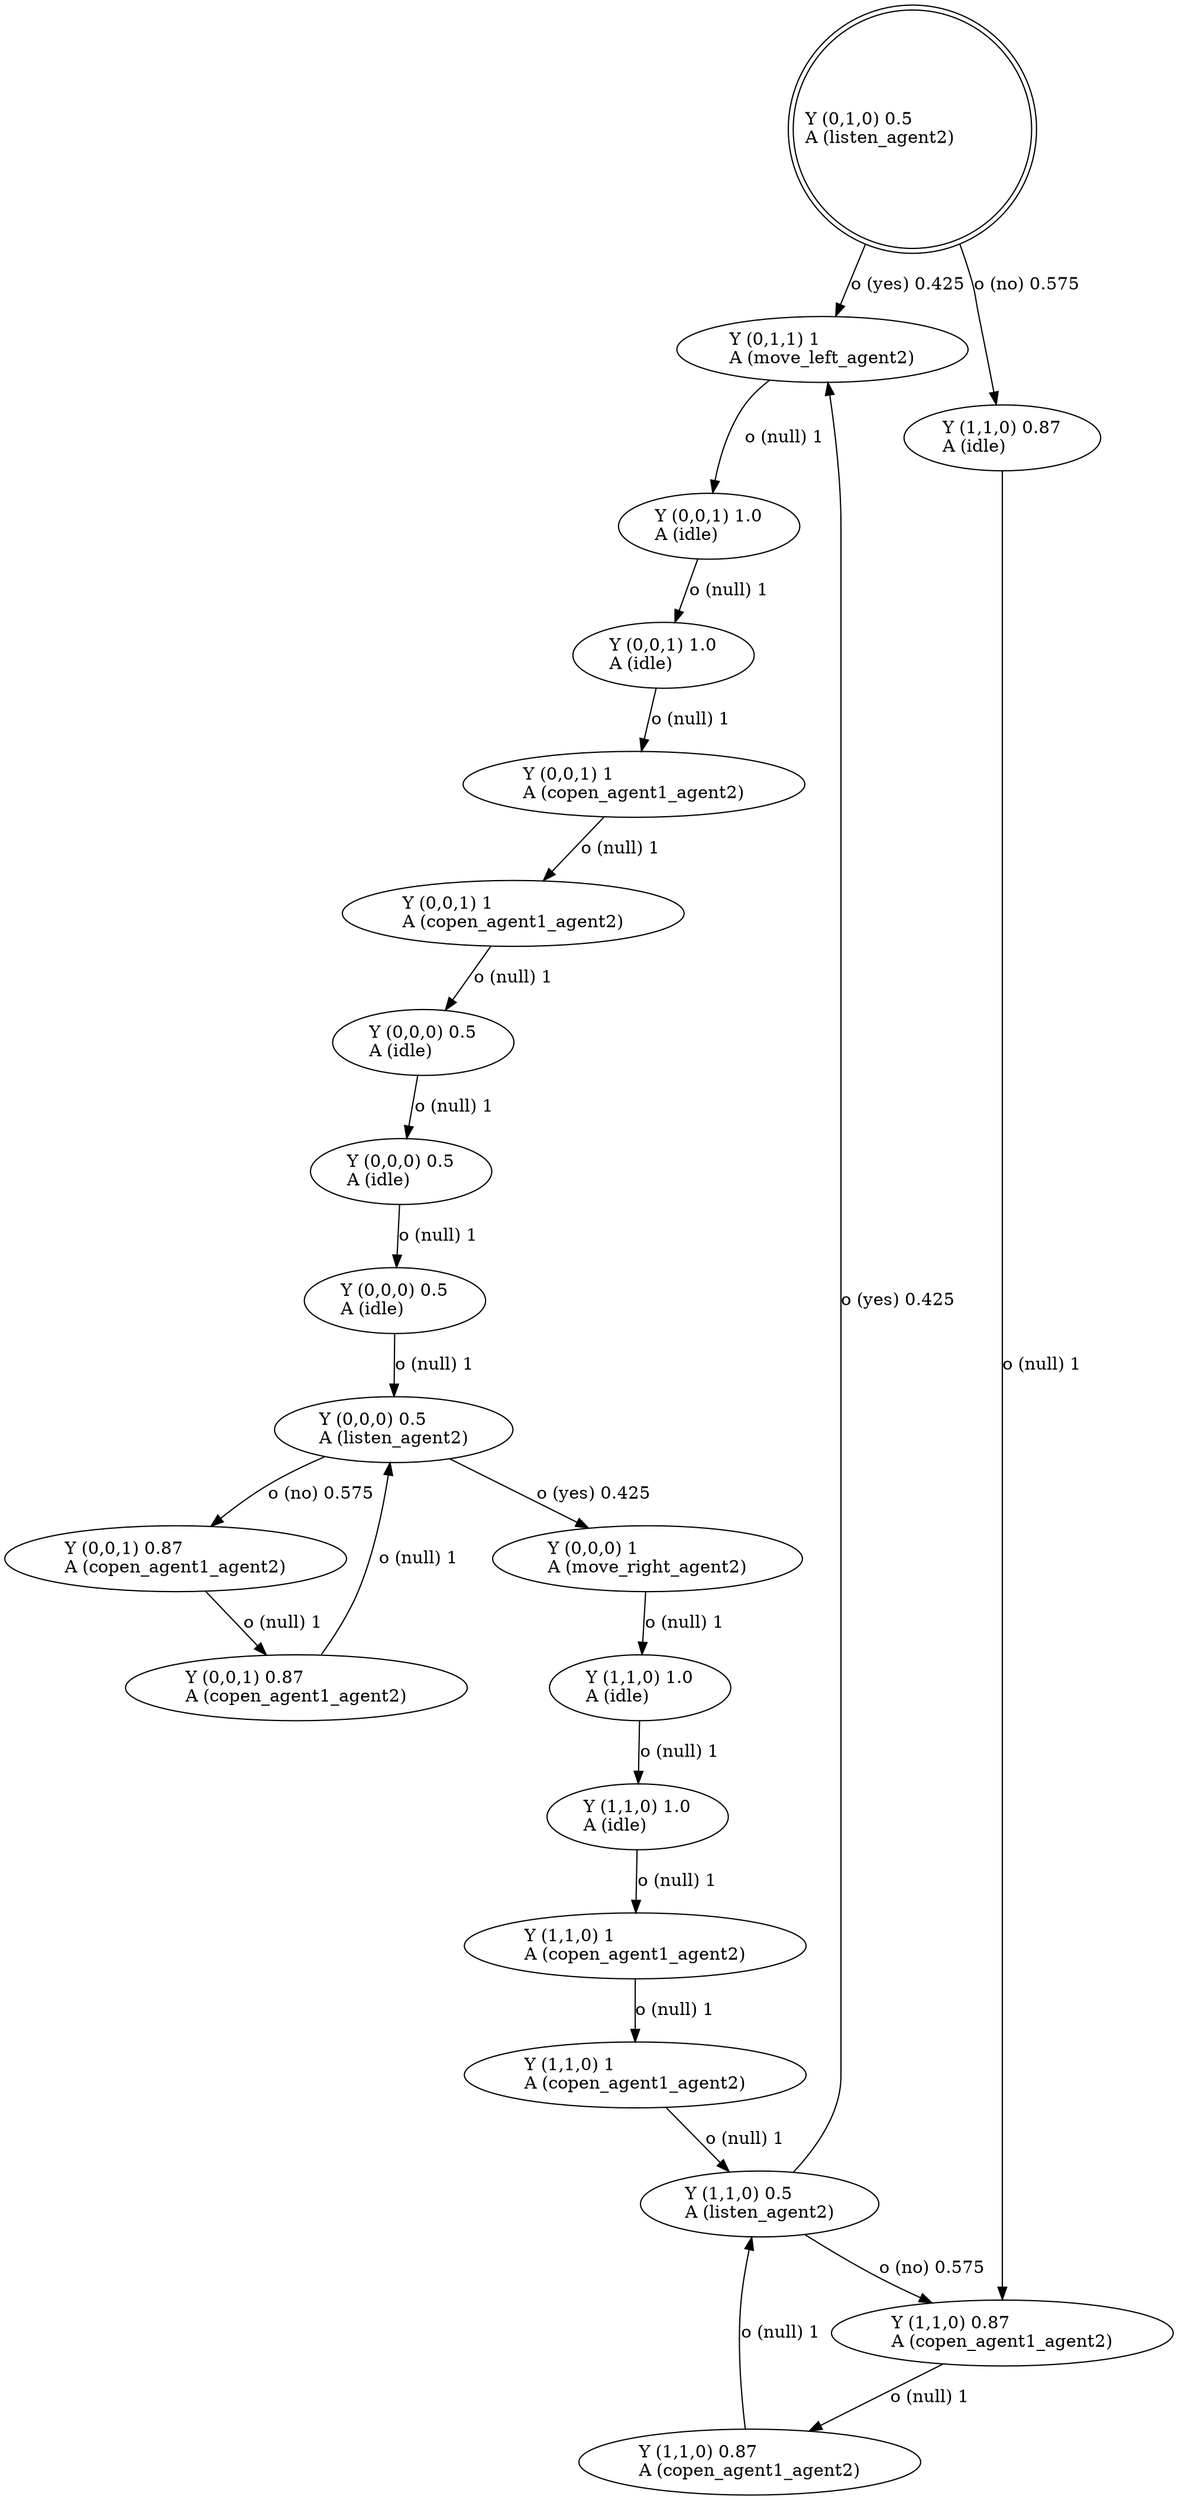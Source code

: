 digraph "G" {
root [label="Y (0,1,0) 0.5\lA (listen_agent2)\l", labeljust="l", shape=doublecircle];
x0row3 [label="Y (0,0,0) 0.5\lA (listen_agent2)\l"];
x0row14 [label="Y (1,1,0) 0.87\lA (copen_agent1_agent2)\l"];
x0row4 [label="Y (1,1,0) 0.5\lA (listen_agent2)\l"];
x0row1 [label="Y (0,1,1) 1\lA (move_left_agent2)\l"];
x0row13 [label="Y (1,1,0) 1\lA (copen_agent1_agent2)\l"];
x0row5 [label="Y (0,0,1) 1\lA (copen_agent1_agent2)\l"];
x0row8 [label="Y (0,0,0) 1\lA (move_right_agent2)\l"];
x0row9 [label="Y (0,0,1) 0.87\lA (copen_agent1_agent2)\l"];
x0row14_noop_0 [label="Y (1,1,0) 0.87\lA (idle)\l"];
x0row5_noop_0 [label="Y (0,0,1) 1.0\lA (idle)\l"];
x0row5_noop_1 [label="Y (0,0,1) 1.0\lA (idle)\l"];
x0row3_noop_0 [label="Y (0,0,0) 0.5\lA (idle)\l"];
x0row3_noop_1 [label="Y (0,0,0) 0.5\lA (idle)\l"];
x0row3_noop_2 [label="Y (0,0,0) 0.5\lA (idle)\l"];
x0row13_noop_0 [label="Y (1,1,0) 1.0\lA (idle)\l"];
x0row13_noop_1 [label="Y (1,1,0) 1.0\lA (idle)\l"];
x0row14_repeat_1 [label="Y (1,1,0) 0.87\lA (copen_agent1_agent2)\l"];
x0row13_repeat_1 [label="Y (1,1,0) 1\lA (copen_agent1_agent2)\l"];
x0row5_repeat_1 [label="Y (0,0,1) 1\lA (copen_agent1_agent2)\l"];
x0row9_repeat_1 [label="Y (0,0,1) 0.87\lA (copen_agent1_agent2)\l"];
root -> x0row1  [key=0, label="o (yes) 0.425\l"];
root -> x0row14_noop_0  [key=0, label="o (no) 0.575\l"];
x0row3 -> x0row8  [key=0, label="o (yes) 0.425\l"];
x0row3 -> x0row9  [key=0, label="o (no) 0.575\l"];
x0row14 -> x0row14_repeat_1  [key=0, label="o (null) 1\l"];
x0row4 -> x0row14  [key=0, label="o (no) 0.575\l"];
x0row4 -> x0row1  [key=0, label="o (yes) 0.425\l"];
x0row1 -> x0row5_noop_0  [key=0, label="o (null) 1\l"];
x0row13 -> x0row13_repeat_1  [key=0, label="o (null) 1\l"];
x0row5 -> x0row5_repeat_1  [key=0, label="o (null) 1\l"];
x0row8 -> x0row13_noop_0  [key=0, label="o (null) 1\l"];
x0row9 -> x0row9_repeat_1  [key=0, label="o (null) 1\l"];
x0row14_noop_0 -> x0row14  [key=0, label="o (null) 1\l"];
x0row5_noop_0 -> x0row5_noop_1  [key=0, label="o (null) 1\l"];
x0row5_noop_1 -> x0row5  [key=0, label="o (null) 1\l"];
x0row3_noop_0 -> x0row3_noop_1  [key=0, label="o (null) 1\l"];
x0row3_noop_1 -> x0row3_noop_2  [key=0, label="o (null) 1\l"];
x0row3_noop_2 -> x0row3  [key=0, label="o (null) 1\l"];
x0row13_noop_0 -> x0row13_noop_1  [key=0, label="o (null) 1\l"];
x0row13_noop_1 -> x0row13  [key=0, label="o (null) 1\l"];
x0row14_repeat_1 -> x0row4  [key=0, label="o (null) 1\l"];
x0row13_repeat_1 -> x0row4  [key=0, label="o (null) 1\l"];
x0row5_repeat_1 -> x0row3_noop_0  [key=0, label="o (null) 1\l"];
x0row9_repeat_1 -> x0row3  [key=0, label="o (null) 1\l"];
}
